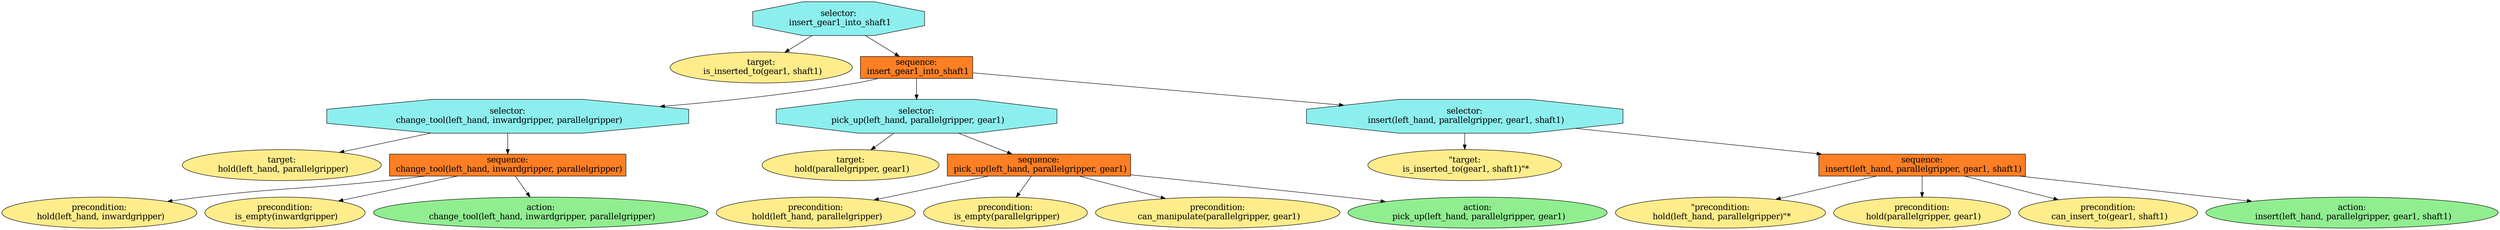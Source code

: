 digraph pastafarianism {
ordering=out;
graph [fontname="times-roman"];
node [fontname="times-roman"];
edge [fontname="times-roman"];
"selector:
 insert_gear1_into_shaft1" [fillcolor=darkslategray2, fontcolor=black, fontsize=18, label="selector:
 insert_gear1_into_shaft1", shape=octagon, style=filled];
"target:
 is_inserted_to(gear1, shaft1)" [fillcolor=lightgoldenrod1, fontcolor=black, fontsize=18, label="target:
 is_inserted_to(gear1, shaft1)", shape=ellipse, style=filled];
"selector:
 insert_gear1_into_shaft1" -> "target:
 is_inserted_to(gear1, shaft1)";
"sequence:
 insert_gear1_into_shaft1" [fillcolor=chocolate1, fontcolor=black, fontsize=18, label="sequence:
 insert_gear1_into_shaft1", shape=box, style=filled];
"selector:
 insert_gear1_into_shaft1" -> "sequence:
 insert_gear1_into_shaft1";
"selector:
 change_tool(left_hand, inwardgripper, parallelgripper)" [fillcolor=darkslategray2, fontcolor=black, fontsize=18, label="selector:
 change_tool(left_hand, inwardgripper, parallelgripper)", shape=octagon, style=filled];
"sequence:
 insert_gear1_into_shaft1" -> "selector:
 change_tool(left_hand, inwardgripper, parallelgripper)";
"target:
 hold(left_hand, parallelgripper)" [fillcolor=lightgoldenrod1, fontcolor=black, fontsize=18, label="target:
 hold(left_hand, parallelgripper)", shape=ellipse, style=filled];
"selector:
 change_tool(left_hand, inwardgripper, parallelgripper)" -> "target:
 hold(left_hand, parallelgripper)";
"sequence:
 change_tool(left_hand, inwardgripper, parallelgripper)" [fillcolor=chocolate1, fontcolor=black, fontsize=18, label="sequence:
 change_tool(left_hand, inwardgripper, parallelgripper)", shape=box, style=filled];
"selector:
 change_tool(left_hand, inwardgripper, parallelgripper)" -> "sequence:
 change_tool(left_hand, inwardgripper, parallelgripper)";
"precondition:
 hold(left_hand, inwardgripper)" [fillcolor=lightgoldenrod1, fontcolor=black, fontsize=18, label="precondition:
 hold(left_hand, inwardgripper)", shape=ellipse, style=filled];
"sequence:
 change_tool(left_hand, inwardgripper, parallelgripper)" -> "precondition:
 hold(left_hand, inwardgripper)";
"precondition:
 is_empty(inwardgripper)" [fillcolor=lightgoldenrod1, fontcolor=black, fontsize=18, label="precondition:
 is_empty(inwardgripper)", shape=ellipse, style=filled];
"sequence:
 change_tool(left_hand, inwardgripper, parallelgripper)" -> "precondition:
 is_empty(inwardgripper)";
"action:
 change_tool(left_hand, inwardgripper, parallelgripper)" [fillcolor=lightgreen, fontcolor=black, fontsize=18, label="action:
 change_tool(left_hand, inwardgripper, parallelgripper)", shape=ellipse, style=filled];
"sequence:
 change_tool(left_hand, inwardgripper, parallelgripper)" -> "action:
 change_tool(left_hand, inwardgripper, parallelgripper)";
"selector:
 pick_up(left_hand, parallelgripper, gear1)" [fillcolor=darkslategray2, fontcolor=black, fontsize=18, label="selector:
 pick_up(left_hand, parallelgripper, gear1)", shape=octagon, style=filled];
"sequence:
 insert_gear1_into_shaft1" -> "selector:
 pick_up(left_hand, parallelgripper, gear1)";
"target:
 hold(parallelgripper, gear1)" [fillcolor=lightgoldenrod1, fontcolor=black, fontsize=18, label="target:
 hold(parallelgripper, gear1)", shape=ellipse, style=filled];
"selector:
 pick_up(left_hand, parallelgripper, gear1)" -> "target:
 hold(parallelgripper, gear1)";
"sequence:
 pick_up(left_hand, parallelgripper, gear1)" [fillcolor=chocolate1, fontcolor=black, fontsize=18, label="sequence:
 pick_up(left_hand, parallelgripper, gear1)", shape=box, style=filled];
"selector:
 pick_up(left_hand, parallelgripper, gear1)" -> "sequence:
 pick_up(left_hand, parallelgripper, gear1)";
"precondition:
 hold(left_hand, parallelgripper)" [fillcolor=lightgoldenrod1, fontcolor=black, fontsize=18, label="precondition:
 hold(left_hand, parallelgripper)", shape=ellipse, style=filled];
"sequence:
 pick_up(left_hand, parallelgripper, gear1)" -> "precondition:
 hold(left_hand, parallelgripper)";
"precondition:
 is_empty(parallelgripper)" [fillcolor=lightgoldenrod1, fontcolor=black, fontsize=18, label="precondition:
 is_empty(parallelgripper)", shape=ellipse, style=filled];
"sequence:
 pick_up(left_hand, parallelgripper, gear1)" -> "precondition:
 is_empty(parallelgripper)";
"precondition:
 can_manipulate(parallelgripper, gear1)" [fillcolor=lightgoldenrod1, fontcolor=black, fontsize=18, label="precondition:
 can_manipulate(parallelgripper, gear1)", shape=ellipse, style=filled];
"sequence:
 pick_up(left_hand, parallelgripper, gear1)" -> "precondition:
 can_manipulate(parallelgripper, gear1)";
"action:
 pick_up(left_hand, parallelgripper, gear1)" [fillcolor=lightgreen, fontcolor=black, fontsize=18, label="action:
 pick_up(left_hand, parallelgripper, gear1)", shape=ellipse, style=filled];
"sequence:
 pick_up(left_hand, parallelgripper, gear1)" -> "action:
 pick_up(left_hand, parallelgripper, gear1)";
"selector:
 insert(left_hand, parallelgripper, gear1, shaft1)" [fillcolor=darkslategray2, fontcolor=black, fontsize=18, label="selector:
 insert(left_hand, parallelgripper, gear1, shaft1)", shape=octagon, style=filled];
"sequence:
 insert_gear1_into_shaft1" -> "selector:
 insert(left_hand, parallelgripper, gear1, shaft1)";
"\"target:\n is_inserted_to(gear1, shaft1)\"*" [fillcolor=lightgoldenrod1, fontcolor=black, fontsize=18, label="\"target:\n is_inserted_to(gear1, shaft1)\"*", shape=ellipse, style=filled];
"selector:
 insert(left_hand, parallelgripper, gear1, shaft1)" -> "\"target:\n is_inserted_to(gear1, shaft1)\"*";
"sequence:
 insert(left_hand, parallelgripper, gear1, shaft1)" [fillcolor=chocolate1, fontcolor=black, fontsize=18, label="sequence:
 insert(left_hand, parallelgripper, gear1, shaft1)", shape=box, style=filled];
"selector:
 insert(left_hand, parallelgripper, gear1, shaft1)" -> "sequence:
 insert(left_hand, parallelgripper, gear1, shaft1)";
"\"precondition:\n hold(left_hand, parallelgripper)\"*" [fillcolor=lightgoldenrod1, fontcolor=black, fontsize=18, label="\"precondition:\n hold(left_hand, parallelgripper)\"*", shape=ellipse, style=filled];
"sequence:
 insert(left_hand, parallelgripper, gear1, shaft1)" -> "\"precondition:\n hold(left_hand, parallelgripper)\"*";
"precondition:
 hold(parallelgripper, gear1)" [fillcolor=lightgoldenrod1, fontcolor=black, fontsize=18, label="precondition:
 hold(parallelgripper, gear1)", shape=ellipse, style=filled];
"sequence:
 insert(left_hand, parallelgripper, gear1, shaft1)" -> "precondition:
 hold(parallelgripper, gear1)";
"precondition:
 can_insert_to(gear1, shaft1)" [fillcolor=lightgoldenrod1, fontcolor=black, fontsize=18, label="precondition:
 can_insert_to(gear1, shaft1)", shape=ellipse, style=filled];
"sequence:
 insert(left_hand, parallelgripper, gear1, shaft1)" -> "precondition:
 can_insert_to(gear1, shaft1)";
"action:
 insert(left_hand, parallelgripper, gear1, shaft1)" [fillcolor=lightgreen, fontcolor=black, fontsize=18, label="action:
 insert(left_hand, parallelgripper, gear1, shaft1)", shape=ellipse, style=filled];
"sequence:
 insert(left_hand, parallelgripper, gear1, shaft1)" -> "action:
 insert(left_hand, parallelgripper, gear1, shaft1)";
}
